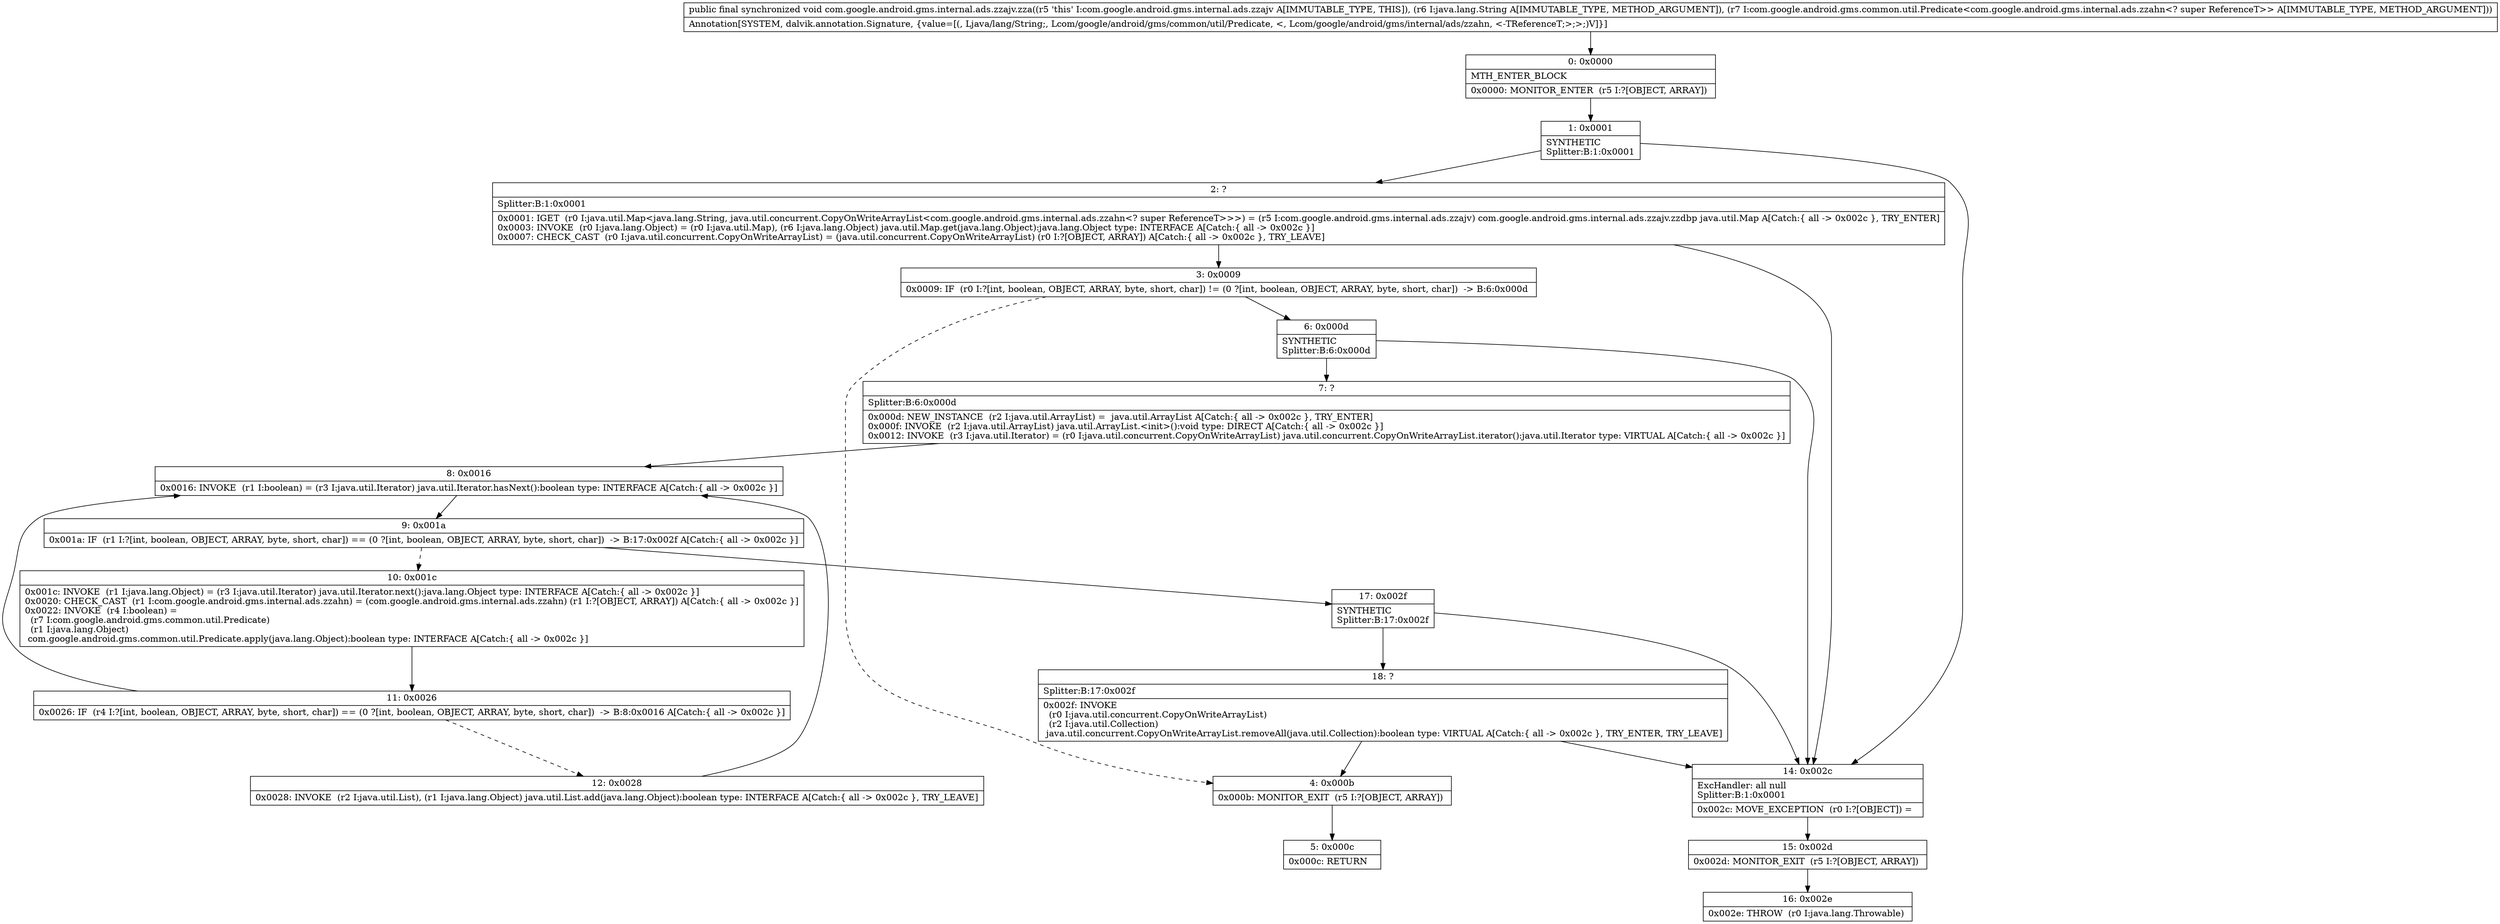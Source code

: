 digraph "CFG forcom.google.android.gms.internal.ads.zzajv.zza(Ljava\/lang\/String;Lcom\/google\/android\/gms\/common\/util\/Predicate;)V" {
Node_0 [shape=record,label="{0\:\ 0x0000|MTH_ENTER_BLOCK\l|0x0000: MONITOR_ENTER  (r5 I:?[OBJECT, ARRAY]) \l}"];
Node_1 [shape=record,label="{1\:\ 0x0001|SYNTHETIC\lSplitter:B:1:0x0001\l}"];
Node_2 [shape=record,label="{2\:\ ?|Splitter:B:1:0x0001\l|0x0001: IGET  (r0 I:java.util.Map\<java.lang.String, java.util.concurrent.CopyOnWriteArrayList\<com.google.android.gms.internal.ads.zzahn\<? super ReferenceT\>\>\>) = (r5 I:com.google.android.gms.internal.ads.zzajv) com.google.android.gms.internal.ads.zzajv.zzdbp java.util.Map A[Catch:\{ all \-\> 0x002c \}, TRY_ENTER]\l0x0003: INVOKE  (r0 I:java.lang.Object) = (r0 I:java.util.Map), (r6 I:java.lang.Object) java.util.Map.get(java.lang.Object):java.lang.Object type: INTERFACE A[Catch:\{ all \-\> 0x002c \}]\l0x0007: CHECK_CAST  (r0 I:java.util.concurrent.CopyOnWriteArrayList) = (java.util.concurrent.CopyOnWriteArrayList) (r0 I:?[OBJECT, ARRAY]) A[Catch:\{ all \-\> 0x002c \}, TRY_LEAVE]\l}"];
Node_3 [shape=record,label="{3\:\ 0x0009|0x0009: IF  (r0 I:?[int, boolean, OBJECT, ARRAY, byte, short, char]) != (0 ?[int, boolean, OBJECT, ARRAY, byte, short, char])  \-\> B:6:0x000d \l}"];
Node_4 [shape=record,label="{4\:\ 0x000b|0x000b: MONITOR_EXIT  (r5 I:?[OBJECT, ARRAY]) \l}"];
Node_5 [shape=record,label="{5\:\ 0x000c|0x000c: RETURN   \l}"];
Node_6 [shape=record,label="{6\:\ 0x000d|SYNTHETIC\lSplitter:B:6:0x000d\l}"];
Node_7 [shape=record,label="{7\:\ ?|Splitter:B:6:0x000d\l|0x000d: NEW_INSTANCE  (r2 I:java.util.ArrayList) =  java.util.ArrayList A[Catch:\{ all \-\> 0x002c \}, TRY_ENTER]\l0x000f: INVOKE  (r2 I:java.util.ArrayList) java.util.ArrayList.\<init\>():void type: DIRECT A[Catch:\{ all \-\> 0x002c \}]\l0x0012: INVOKE  (r3 I:java.util.Iterator) = (r0 I:java.util.concurrent.CopyOnWriteArrayList) java.util.concurrent.CopyOnWriteArrayList.iterator():java.util.Iterator type: VIRTUAL A[Catch:\{ all \-\> 0x002c \}]\l}"];
Node_8 [shape=record,label="{8\:\ 0x0016|0x0016: INVOKE  (r1 I:boolean) = (r3 I:java.util.Iterator) java.util.Iterator.hasNext():boolean type: INTERFACE A[Catch:\{ all \-\> 0x002c \}]\l}"];
Node_9 [shape=record,label="{9\:\ 0x001a|0x001a: IF  (r1 I:?[int, boolean, OBJECT, ARRAY, byte, short, char]) == (0 ?[int, boolean, OBJECT, ARRAY, byte, short, char])  \-\> B:17:0x002f A[Catch:\{ all \-\> 0x002c \}]\l}"];
Node_10 [shape=record,label="{10\:\ 0x001c|0x001c: INVOKE  (r1 I:java.lang.Object) = (r3 I:java.util.Iterator) java.util.Iterator.next():java.lang.Object type: INTERFACE A[Catch:\{ all \-\> 0x002c \}]\l0x0020: CHECK_CAST  (r1 I:com.google.android.gms.internal.ads.zzahn) = (com.google.android.gms.internal.ads.zzahn) (r1 I:?[OBJECT, ARRAY]) A[Catch:\{ all \-\> 0x002c \}]\l0x0022: INVOKE  (r4 I:boolean) = \l  (r7 I:com.google.android.gms.common.util.Predicate)\l  (r1 I:java.lang.Object)\l com.google.android.gms.common.util.Predicate.apply(java.lang.Object):boolean type: INTERFACE A[Catch:\{ all \-\> 0x002c \}]\l}"];
Node_11 [shape=record,label="{11\:\ 0x0026|0x0026: IF  (r4 I:?[int, boolean, OBJECT, ARRAY, byte, short, char]) == (0 ?[int, boolean, OBJECT, ARRAY, byte, short, char])  \-\> B:8:0x0016 A[Catch:\{ all \-\> 0x002c \}]\l}"];
Node_12 [shape=record,label="{12\:\ 0x0028|0x0028: INVOKE  (r2 I:java.util.List), (r1 I:java.lang.Object) java.util.List.add(java.lang.Object):boolean type: INTERFACE A[Catch:\{ all \-\> 0x002c \}, TRY_LEAVE]\l}"];
Node_14 [shape=record,label="{14\:\ 0x002c|ExcHandler: all null\lSplitter:B:1:0x0001\l|0x002c: MOVE_EXCEPTION  (r0 I:?[OBJECT]) =  \l}"];
Node_15 [shape=record,label="{15\:\ 0x002d|0x002d: MONITOR_EXIT  (r5 I:?[OBJECT, ARRAY]) \l}"];
Node_16 [shape=record,label="{16\:\ 0x002e|0x002e: THROW  (r0 I:java.lang.Throwable) \l}"];
Node_17 [shape=record,label="{17\:\ 0x002f|SYNTHETIC\lSplitter:B:17:0x002f\l}"];
Node_18 [shape=record,label="{18\:\ ?|Splitter:B:17:0x002f\l|0x002f: INVOKE  \l  (r0 I:java.util.concurrent.CopyOnWriteArrayList)\l  (r2 I:java.util.Collection)\l java.util.concurrent.CopyOnWriteArrayList.removeAll(java.util.Collection):boolean type: VIRTUAL A[Catch:\{ all \-\> 0x002c \}, TRY_ENTER, TRY_LEAVE]\l}"];
MethodNode[shape=record,label="{public final synchronized void com.google.android.gms.internal.ads.zzajv.zza((r5 'this' I:com.google.android.gms.internal.ads.zzajv A[IMMUTABLE_TYPE, THIS]), (r6 I:java.lang.String A[IMMUTABLE_TYPE, METHOD_ARGUMENT]), (r7 I:com.google.android.gms.common.util.Predicate\<com.google.android.gms.internal.ads.zzahn\<? super ReferenceT\>\> A[IMMUTABLE_TYPE, METHOD_ARGUMENT]))  | Annotation[SYSTEM, dalvik.annotation.Signature, \{value=[(, Ljava\/lang\/String;, Lcom\/google\/android\/gms\/common\/util\/Predicate, \<, Lcom\/google\/android\/gms\/internal\/ads\/zzahn, \<\-TReferenceT;\>;\>;)V]\}]\l}"];
MethodNode -> Node_0;
Node_0 -> Node_1;
Node_1 -> Node_2;
Node_1 -> Node_14;
Node_2 -> Node_3;
Node_2 -> Node_14;
Node_3 -> Node_4[style=dashed];
Node_3 -> Node_6;
Node_4 -> Node_5;
Node_6 -> Node_7;
Node_6 -> Node_14;
Node_7 -> Node_8;
Node_8 -> Node_9;
Node_9 -> Node_10[style=dashed];
Node_9 -> Node_17;
Node_10 -> Node_11;
Node_11 -> Node_8;
Node_11 -> Node_12[style=dashed];
Node_12 -> Node_8;
Node_14 -> Node_15;
Node_15 -> Node_16;
Node_17 -> Node_18;
Node_17 -> Node_14;
Node_18 -> Node_14;
Node_18 -> Node_4;
}

